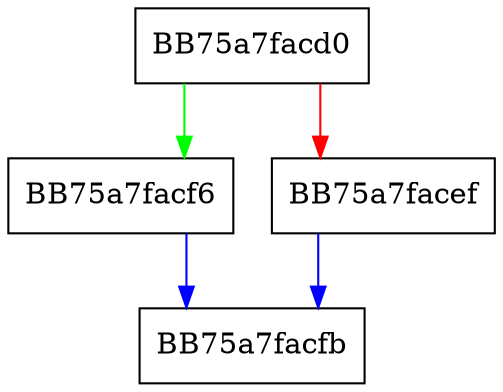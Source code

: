 digraph Tell {
  node [shape="box"];
  graph [splines=ortho];
  BB75a7facd0 -> BB75a7facf6 [color="green"];
  BB75a7facd0 -> BB75a7facef [color="red"];
  BB75a7facef -> BB75a7facfb [color="blue"];
  BB75a7facf6 -> BB75a7facfb [color="blue"];
}